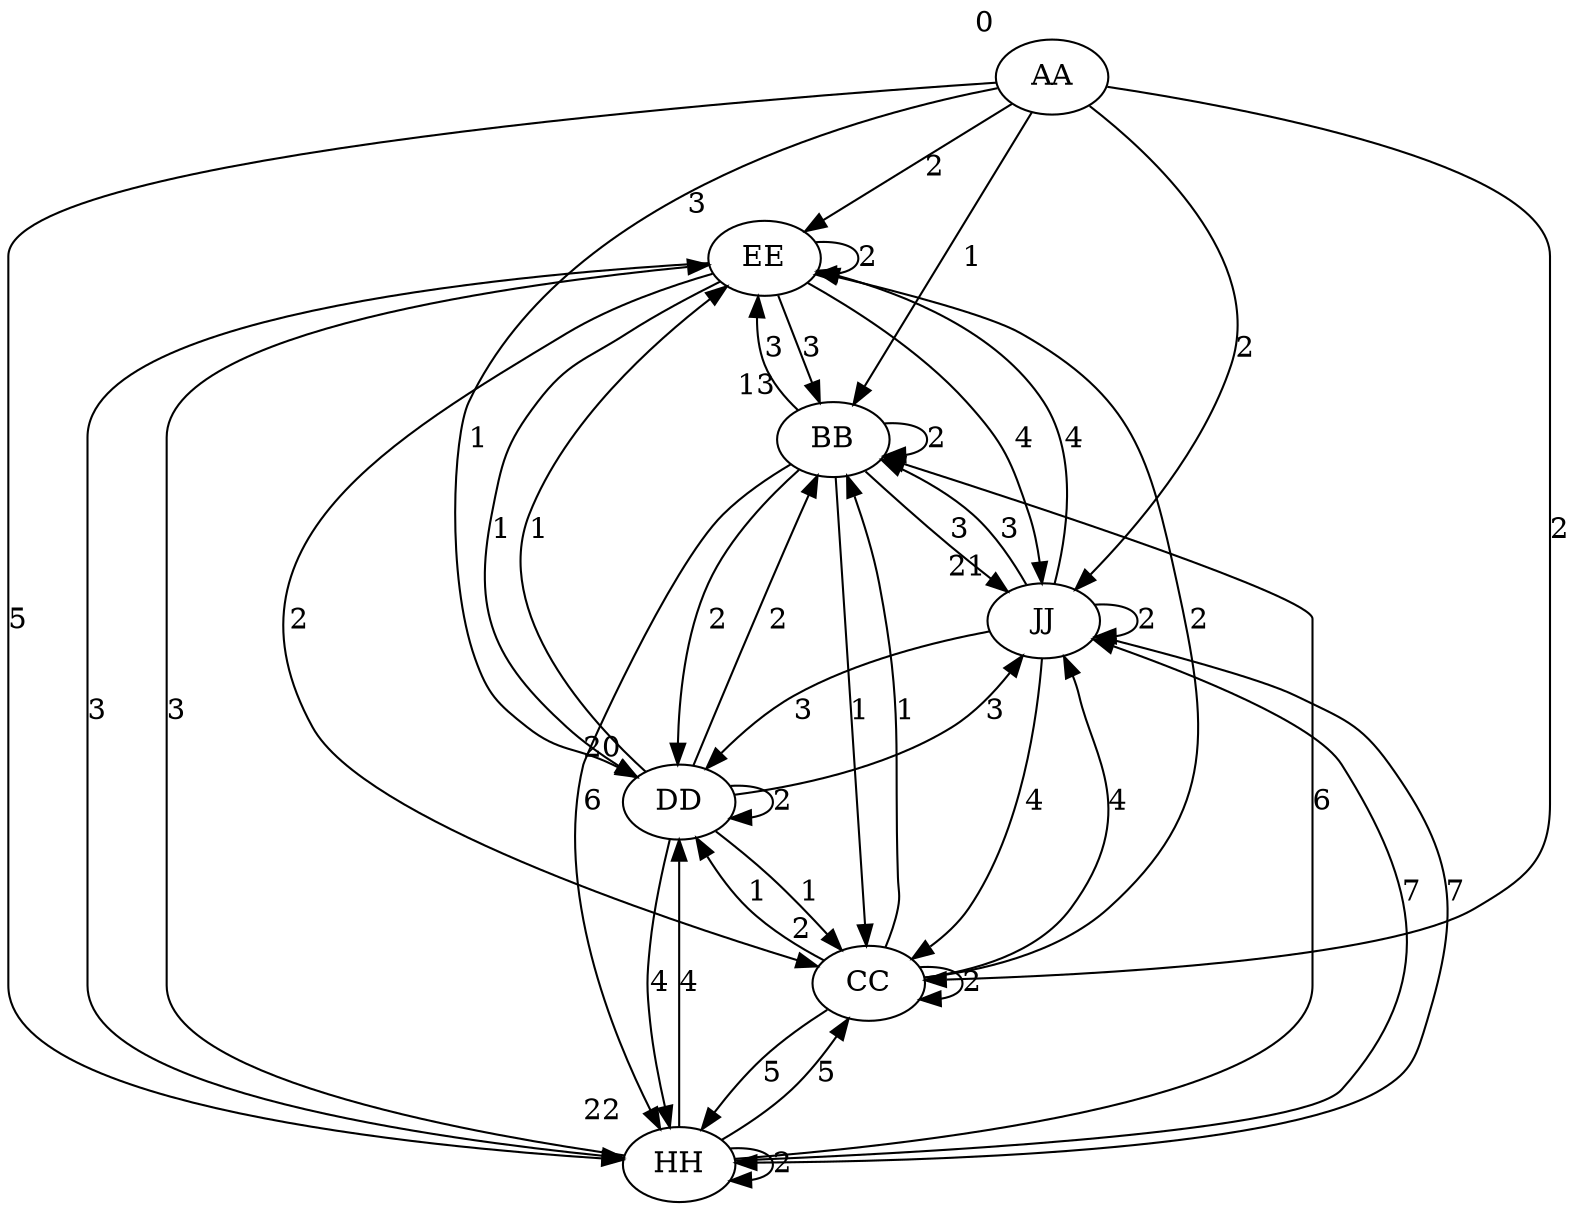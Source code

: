 digraph {
  AA [xlabel=0];
  AA -> EE [label=2];
  AA -> BB [label=1];
  AA -> HH [label=5];
  AA -> CC [label=2];
  AA -> DD [label=1];
  AA -> JJ [label=2];
  HH [xlabel=22];
  HH -> BB [label=6];
  HH -> CC [label=5];
  HH -> EE [label=3];
  HH -> HH [label=2];
  HH -> DD [label=4];
  HH -> JJ [label=7];
  DD [xlabel=20];
  DD -> CC [label=1];
  DD -> JJ [label=3];
  DD -> BB [label=2];
  DD -> DD [label=2];
  DD -> HH [label=4];
  DD -> EE [label=1];
  CC [xlabel=2];
  CC -> HH [label=5];
  CC -> BB [label=1];
  CC -> CC [label=2];
  CC -> DD [label=1];
  CC -> JJ [label=4];
  CC -> EE [label=2];
  EE [xlabel=3];
  EE -> EE [label=2];
  EE -> CC [label=2];
  EE -> HH [label=3];
  EE -> DD [label=1];
  EE -> BB [label=3];
  EE -> JJ [label=4];
  JJ [xlabel=21];
  JJ -> JJ [label=2];
  JJ -> EE [label=4];
  JJ -> BB [label=3];
  JJ -> HH [label=7];
  JJ -> CC [label=4];
  JJ -> DD [label=3];
  BB [xlabel=13];
  BB -> EE [label=3];
  BB -> JJ [label=3];
  BB -> HH [label=6];
  BB -> BB [label=2];
  BB -> DD [label=2];
  BB -> CC [label=1];
}

